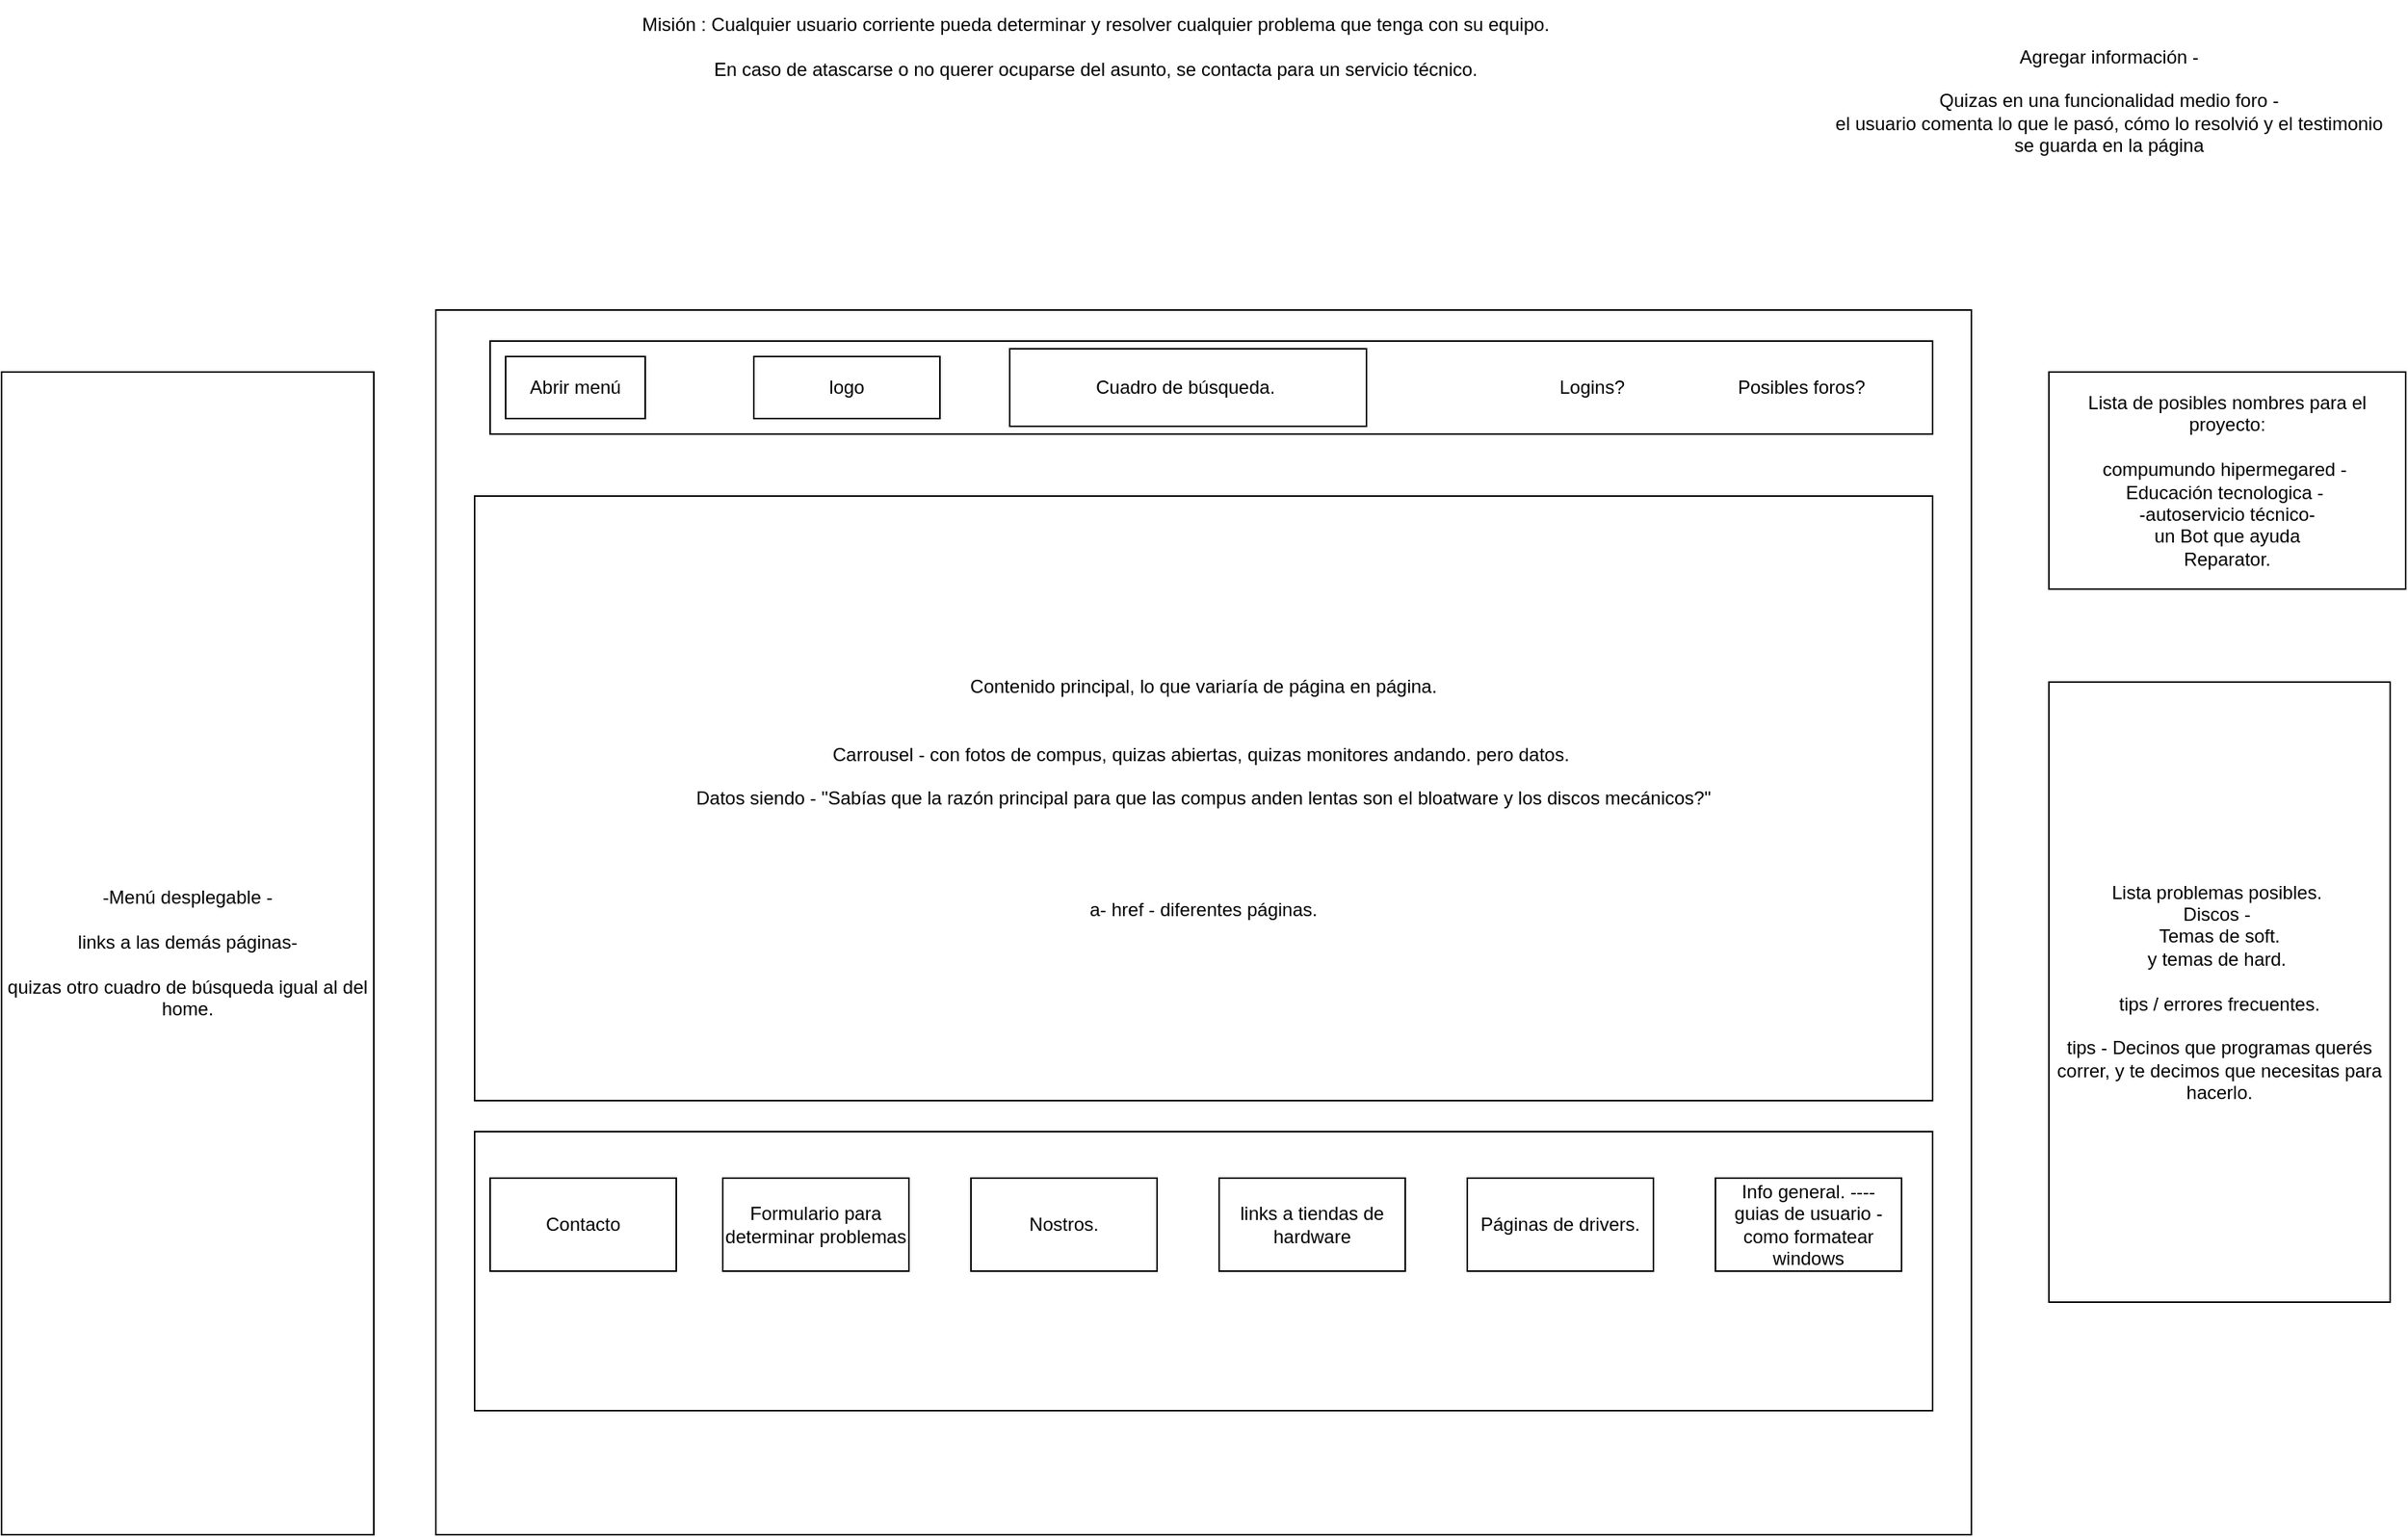 <mxfile version="20.3.6" type="device" pages="2"><diagram id="j_nV8y4OVrm839T7vFGk" name="HOME - INDEX "><mxGraphModel dx="1528" dy="705" grid="1" gridSize="10" guides="1" tooltips="1" connect="1" arrows="1" fold="1" page="1" pageScale="1" pageWidth="827" pageHeight="1169" math="0" shadow="0"><root><mxCell id="0"/><mxCell id="1" parent="0"/><mxCell id="rACbnx_ReYFYfseQ_rkR-1" value="" style="rounded=0;whiteSpace=wrap;html=1;" vertex="1" parent="1"><mxGeometry x="320" y="240" width="990" height="790" as="geometry"/></mxCell><mxCell id="rACbnx_ReYFYfseQ_rkR-2" value="" style="rounded=0;whiteSpace=wrap;html=1;" vertex="1" parent="1"><mxGeometry x="355" y="260" width="930" height="60" as="geometry"/></mxCell><mxCell id="rACbnx_ReYFYfseQ_rkR-3" value="Cuadro de búsqueda.&amp;nbsp;" style="rounded=0;whiteSpace=wrap;html=1;" vertex="1" parent="1"><mxGeometry x="690" y="265" width="230" height="50" as="geometry"/></mxCell><mxCell id="rACbnx_ReYFYfseQ_rkR-4" value="Contenido principal, lo que variaría de página en página.&lt;br&gt;&lt;br&gt;&lt;br&gt;Carrousel - con fotos de compus, quizas abiertas, quizas monitores andando. pero datos.&amp;nbsp;&lt;br&gt;&lt;br&gt;Datos siendo - &quot;Sabías que la razón principal para que las compus anden lentas son el bloatware y los discos mecánicos?&quot;&lt;br&gt;&lt;br&gt;&lt;br&gt;&lt;br&gt;&lt;br&gt;a- href - diferentes páginas." style="rounded=0;whiteSpace=wrap;html=1;" vertex="1" parent="1"><mxGeometry x="345" y="360" width="940" height="390" as="geometry"/></mxCell><mxCell id="rACbnx_ReYFYfseQ_rkR-5" value="Lista problemas posibles.&amp;nbsp;&lt;br&gt;&lt;div style=&quot;&quot;&gt;Discos -&amp;nbsp;&lt;/div&gt;&lt;div style=&quot;&quot;&gt;Temas de soft.&lt;/div&gt;&lt;div style=&quot;&quot;&gt;y temas de hard.&amp;nbsp;&lt;/div&gt;&lt;div style=&quot;&quot;&gt;&lt;br&gt;&lt;/div&gt;&lt;div style=&quot;&quot;&gt;tips / errores frecuentes.&lt;/div&gt;&lt;div style=&quot;&quot;&gt;&lt;br&gt;&lt;/div&gt;&lt;div style=&quot;&quot;&gt;tips - Decinos que programas querés correr, y te decimos que necesitas para hacerlo.&lt;/div&gt;" style="rounded=0;whiteSpace=wrap;html=1;" vertex="1" parent="1"><mxGeometry x="1360" y="480" width="220" height="400" as="geometry"/></mxCell><mxCell id="rACbnx_ReYFYfseQ_rkR-6" value="" style="rounded=0;whiteSpace=wrap;html=1;" vertex="1" parent="1"><mxGeometry x="345" y="770" width="940" height="180" as="geometry"/></mxCell><mxCell id="rACbnx_ReYFYfseQ_rkR-7" value="Contacto" style="rounded=0;whiteSpace=wrap;html=1;" vertex="1" parent="1"><mxGeometry x="355" y="800" width="120" height="60" as="geometry"/></mxCell><mxCell id="rACbnx_ReYFYfseQ_rkR-9" value="Formulario para determinar problemas" style="rounded=0;whiteSpace=wrap;html=1;" vertex="1" parent="1"><mxGeometry x="505" y="800" width="120" height="60" as="geometry"/></mxCell><mxCell id="rACbnx_ReYFYfseQ_rkR-10" value="Nostros." style="rounded=0;whiteSpace=wrap;html=1;" vertex="1" parent="1"><mxGeometry x="665" y="800" width="120" height="60" as="geometry"/></mxCell><mxCell id="rACbnx_ReYFYfseQ_rkR-11" value="links a tiendas de hardware" style="rounded=0;whiteSpace=wrap;html=1;" vertex="1" parent="1"><mxGeometry x="825" y="800" width="120" height="60" as="geometry"/></mxCell><mxCell id="rACbnx_ReYFYfseQ_rkR-12" value="Páginas de drivers." style="rounded=0;whiteSpace=wrap;html=1;" vertex="1" parent="1"><mxGeometry x="985" y="800" width="120" height="60" as="geometry"/></mxCell><mxCell id="rACbnx_ReYFYfseQ_rkR-13" value="Info general. ----&lt;br&gt;guias de usuario -&lt;br&gt;como formatear windows" style="rounded=0;whiteSpace=wrap;html=1;" vertex="1" parent="1"><mxGeometry x="1145" y="800" width="120" height="60" as="geometry"/></mxCell><mxCell id="rACbnx_ReYFYfseQ_rkR-14" value="Abrir menú" style="rounded=0;whiteSpace=wrap;html=1;" vertex="1" parent="1"><mxGeometry x="365" y="270" width="90" height="40" as="geometry"/></mxCell><mxCell id="rACbnx_ReYFYfseQ_rkR-15" value="logo" style="rounded=0;whiteSpace=wrap;html=1;" vertex="1" parent="1"><mxGeometry x="525" y="270" width="120" height="40" as="geometry"/></mxCell><mxCell id="rACbnx_ReYFYfseQ_rkR-16" value="Lista de posibles nombres para el proyecto:&lt;br&gt;&lt;br&gt;compumundo hipermegared -&amp;nbsp;&lt;br&gt;Educación tecnologica -&amp;nbsp;&lt;br&gt;-autoservicio técnico-&lt;br&gt;un Bot que ayuda&lt;br&gt;Reparator.&lt;br&gt;" style="rounded=0;whiteSpace=wrap;html=1;horizontal=1;" vertex="1" parent="1"><mxGeometry x="1360" y="280" width="230" height="140" as="geometry"/></mxCell><mxCell id="rACbnx_ReYFYfseQ_rkR-17" value="-Menú desplegable -&lt;br&gt;&lt;br&gt;links a las demás páginas-&lt;br&gt;&lt;br&gt;quizas otro cuadro de búsqueda igual al del home.&lt;br&gt;" style="rounded=0;whiteSpace=wrap;html=1;" vertex="1" parent="1"><mxGeometry x="40" y="280" width="240" height="750" as="geometry"/></mxCell><mxCell id="rACbnx_ReYFYfseQ_rkR-18" value="Misión : Cualquier usuario corriente pueda determinar y resolver cualquier problema que tenga con su equipo.&lt;br&gt;&lt;br&gt;En caso de atascarse o no querer ocuparse del asunto, se contacta para un servicio técnico." style="text;html=1;align=center;verticalAlign=middle;resizable=0;points=[];autosize=1;strokeColor=none;fillColor=none;" vertex="1" parent="1"><mxGeometry x="440" y="40" width="610" height="60" as="geometry"/></mxCell><mxCell id="rACbnx_ReYFYfseQ_rkR-19" value="Logins?" style="text;html=1;align=center;verticalAlign=middle;resizable=0;points=[];autosize=1;strokeColor=none;fillColor=none;" vertex="1" parent="1"><mxGeometry x="1030" y="275" width="70" height="30" as="geometry"/></mxCell><mxCell id="rACbnx_ReYFYfseQ_rkR-20" value="Posibles foros?" style="text;html=1;align=center;verticalAlign=middle;resizable=0;points=[];autosize=1;strokeColor=none;fillColor=none;" vertex="1" parent="1"><mxGeometry x="1145" y="275" width="110" height="30" as="geometry"/></mxCell><mxCell id="rACbnx_ReYFYfseQ_rkR-21" value="Agregar información -&amp;nbsp;&lt;br&gt;&lt;br&gt;Quizas en una funcionalidad medio foro -&amp;nbsp;&lt;br&gt;el usuario comenta lo que le pasó, cómo lo resolvió y el testimonio&amp;nbsp;&lt;br&gt;se guarda en la página&amp;nbsp;" style="text;html=1;align=center;verticalAlign=middle;resizable=0;points=[];autosize=1;strokeColor=none;fillColor=none;" vertex="1" parent="1"><mxGeometry x="1210" y="60" width="380" height="90" as="geometry"/></mxCell></root></mxGraphModel></diagram><diagram id="wgDL_zN5FAHgzefRPtq7" name="Ejemplos Formularios. "><mxGraphModel dx="1528" dy="705" grid="1" gridSize="10" guides="1" tooltips="1" connect="1" arrows="1" fold="1" page="1" pageScale="1" pageWidth="827" pageHeight="1169" math="0" shadow="0"><root><mxCell id="0"/><mxCell id="1" parent="0"/><mxCell id="x8ON10TFtPxeoVYmscYL-40" value="" style="rounded=0;whiteSpace=wrap;html=1;" vertex="1" parent="1"><mxGeometry x="40" y="40" width="680" height="970" as="geometry"/></mxCell><mxCell id="nkvjA-yiTGgDoaJBk-cD-2" value="esto reemplazaría en el modelo maquetado de la página principal, al bloque principal de contenido.&amp;nbsp;" style="text;html=1;align=center;verticalAlign=middle;resizable=0;points=[];autosize=1;strokeColor=none;fillColor=none;" vertex="1" parent="1"><mxGeometry x="40" y="10" width="550" height="30" as="geometry"/></mxCell><mxCell id="x8ON10TFtPxeoVYmscYL-1" value="Tomá este espacio para Describir tu problema&amp;nbsp;" style="rounded=0;whiteSpace=wrap;html=1;" vertex="1" parent="1"><mxGeometry x="80" y="820" width="590" height="30" as="geometry"/></mxCell><mxCell id="x8ON10TFtPxeoVYmscYL-2" value="Está Lenta.&amp;nbsp;" style="rounded=0;whiteSpace=wrap;html=1;" vertex="1" parent="1"><mxGeometry x="110" y="214" width="180" height="40" as="geometry"/></mxCell><mxCell id="x8ON10TFtPxeoVYmscYL-3" value="Tiene errores visuales" style="rounded=0;whiteSpace=wrap;html=1;" vertex="1" parent="1"><mxGeometry x="110" y="274" width="180" height="40" as="geometry"/></mxCell><mxCell id="x8ON10TFtPxeoVYmscYL-4" value="Da Pantallazo azul frecuentemente" style="rounded=0;whiteSpace=wrap;html=1;" vertex="1" parent="1"><mxGeometry x="110" y="334" width="180" height="40" as="geometry"/></mxCell><mxCell id="x8ON10TFtPxeoVYmscYL-5" value="Calienta" style="rounded=0;whiteSpace=wrap;html=1;" vertex="1" parent="1"><mxGeometry x="110" y="394" width="180" height="40" as="geometry"/></mxCell><mxCell id="x8ON10TFtPxeoVYmscYL-6" value="Se apaga de golpe" style="rounded=0;whiteSpace=wrap;html=1;" vertex="1" parent="1"><mxGeometry x="110" y="450" width="180" height="40" as="geometry"/></mxCell><mxCell id="x8ON10TFtPxeoVYmscYL-7" value="NO PRENDE" style="rounded=0;whiteSpace=wrap;html=1;" vertex="1" parent="1"><mxGeometry x="110" y="510" width="180" height="40" as="geometry"/></mxCell><mxCell id="x8ON10TFtPxeoVYmscYL-8" value="No da Imagen" style="rounded=0;whiteSpace=wrap;html=1;" vertex="1" parent="1"><mxGeometry x="110" y="570" width="180" height="40" as="geometry"/></mxCell><mxCell id="x8ON10TFtPxeoVYmscYL-10" value="&amp;nbsp;no tiene audio" style="rounded=0;whiteSpace=wrap;html=1;" vertex="1" parent="1"><mxGeometry x="110" y="630" width="180" height="40" as="geometry"/></mxCell><mxCell id="x8ON10TFtPxeoVYmscYL-14" value="" style="rounded=0;whiteSpace=wrap;html=1;" vertex="1" parent="1"><mxGeometry x="315" y="284" width="20" height="20" as="geometry"/></mxCell><mxCell id="x8ON10TFtPxeoVYmscYL-15" value="" style="rounded=0;whiteSpace=wrap;html=1;" vertex="1" parent="1"><mxGeometry x="315" y="344" width="20" height="20" as="geometry"/></mxCell><mxCell id="x8ON10TFtPxeoVYmscYL-16" value="" style="rounded=0;whiteSpace=wrap;html=1;" vertex="1" parent="1"><mxGeometry x="315" y="404" width="20" height="20" as="geometry"/></mxCell><mxCell id="x8ON10TFtPxeoVYmscYL-17" value="" style="rounded=0;whiteSpace=wrap;html=1;" vertex="1" parent="1"><mxGeometry x="315" y="460" width="20" height="20" as="geometry"/></mxCell><mxCell id="x8ON10TFtPxeoVYmscYL-18" value="" style="rounded=0;whiteSpace=wrap;html=1;" vertex="1" parent="1"><mxGeometry x="315" y="520" width="20" height="20" as="geometry"/></mxCell><mxCell id="x8ON10TFtPxeoVYmscYL-23" value="" style="rounded=0;whiteSpace=wrap;html=1;" vertex="1" parent="1"><mxGeometry x="315" y="224" width="20" height="20" as="geometry"/></mxCell><mxCell id="x8ON10TFtPxeoVYmscYL-24" value="" style="rounded=0;whiteSpace=wrap;html=1;" vertex="1" parent="1"><mxGeometry x="315" y="580" width="20" height="20" as="geometry"/></mxCell><mxCell id="x8ON10TFtPxeoVYmscYL-25" value="" style="rounded=0;whiteSpace=wrap;html=1;" vertex="1" parent="1"><mxGeometry x="315" y="640" width="20" height="20" as="geometry"/></mxCell><mxCell id="x8ON10TFtPxeoVYmscYL-27" value="Seleccione su Sistema Operativo" style="rounded=0;whiteSpace=wrap;html=1;" vertex="1" parent="1"><mxGeometry x="110" y="80" width="180" height="40" as="geometry"/></mxCell><mxCell id="x8ON10TFtPxeoVYmscYL-33" value="↨" style="rounded=0;whiteSpace=wrap;html=1;" vertex="1" parent="1"><mxGeometry x="290" y="80" width="30" height="40" as="geometry"/></mxCell><mxCell id="x8ON10TFtPxeoVYmscYL-34" value="Windows 10&amp;nbsp;" style="rounded=0;whiteSpace=wrap;html=1;" vertex="1" parent="1"><mxGeometry x="110" y="120" width="180" height="20" as="geometry"/></mxCell><mxCell id="x8ON10TFtPxeoVYmscYL-35" value="Windows 7" style="rounded=0;whiteSpace=wrap;html=1;" vertex="1" parent="1"><mxGeometry x="110" y="140" width="180" height="20" as="geometry"/></mxCell><mxCell id="x8ON10TFtPxeoVYmscYL-36" value="Linux -&amp;nbsp;" style="rounded=0;whiteSpace=wrap;html=1;" vertex="1" parent="1"><mxGeometry x="110" y="160" width="180" height="20" as="geometry"/></mxCell><mxCell id="x8ON10TFtPxeoVYmscYL-37" value="IOS&amp;nbsp;" style="rounded=0;whiteSpace=wrap;html=1;" vertex="1" parent="1"><mxGeometry x="110" y="180" width="180" height="20" as="geometry"/></mxCell><mxCell id="x8ON10TFtPxeoVYmscYL-38" value="?" style="text;html=1;align=center;verticalAlign=middle;resizable=0;points=[];autosize=1;strokeColor=none;fillColor=none;" vertex="1" parent="1"><mxGeometry x="240" y="175" width="30" height="30" as="geometry"/></mxCell><mxCell id="x8ON10TFtPxeoVYmscYL-39" value="?" style="text;html=1;align=center;verticalAlign=middle;resizable=0;points=[];autosize=1;strokeColor=none;fillColor=none;" vertex="1" parent="1"><mxGeometry x="240" y="155" width="30" height="30" as="geometry"/></mxCell><mxCell id="x8ON10TFtPxeoVYmscYL-41" value="a definir" style="rounded=0;whiteSpace=wrap;html=1;" vertex="1" parent="1"><mxGeometry x="390" y="214" width="180" height="40" as="geometry"/></mxCell><mxCell id="x8ON10TFtPxeoVYmscYL-42" value="" style="rounded=0;whiteSpace=wrap;html=1;" vertex="1" parent="1"><mxGeometry x="595" y="224" width="20" height="20" as="geometry"/></mxCell><mxCell id="x8ON10TFtPxeoVYmscYL-43" value="a definir" style="rounded=0;whiteSpace=wrap;html=1;" vertex="1" parent="1"><mxGeometry x="390" y="274" width="180" height="40" as="geometry"/></mxCell><mxCell id="x8ON10TFtPxeoVYmscYL-44" value="" style="rounded=0;whiteSpace=wrap;html=1;" vertex="1" parent="1"><mxGeometry x="595" y="284" width="20" height="20" as="geometry"/></mxCell><mxCell id="x8ON10TFtPxeoVYmscYL-45" value="a definir" style="rounded=0;whiteSpace=wrap;html=1;" vertex="1" parent="1"><mxGeometry x="390" y="334" width="180" height="40" as="geometry"/></mxCell><mxCell id="x8ON10TFtPxeoVYmscYL-46" value="" style="rounded=0;whiteSpace=wrap;html=1;" vertex="1" parent="1"><mxGeometry x="595" y="344" width="20" height="20" as="geometry"/></mxCell><mxCell id="x8ON10TFtPxeoVYmscYL-47" value="a definir" style="rounded=0;whiteSpace=wrap;html=1;" vertex="1" parent="1"><mxGeometry x="390" y="394" width="180" height="40" as="geometry"/></mxCell><mxCell id="x8ON10TFtPxeoVYmscYL-48" value="" style="rounded=0;whiteSpace=wrap;html=1;" vertex="1" parent="1"><mxGeometry x="595" y="404" width="20" height="20" as="geometry"/></mxCell><mxCell id="x8ON10TFtPxeoVYmscYL-50" value="a definir" style="rounded=0;whiteSpace=wrap;html=1;" vertex="1" parent="1"><mxGeometry x="390" y="450" width="180" height="40" as="geometry"/></mxCell><mxCell id="x8ON10TFtPxeoVYmscYL-51" value="" style="rounded=0;whiteSpace=wrap;html=1;" vertex="1" parent="1"><mxGeometry x="595" y="460" width="20" height="20" as="geometry"/></mxCell><mxCell id="x8ON10TFtPxeoVYmscYL-52" value="a definir" style="rounded=0;whiteSpace=wrap;html=1;" vertex="1" parent="1"><mxGeometry x="390" y="510" width="180" height="40" as="geometry"/></mxCell><mxCell id="x8ON10TFtPxeoVYmscYL-53" value="" style="rounded=0;whiteSpace=wrap;html=1;" vertex="1" parent="1"><mxGeometry x="595" y="520" width="20" height="20" as="geometry"/></mxCell><mxCell id="x8ON10TFtPxeoVYmscYL-54" value="a definir" style="rounded=0;whiteSpace=wrap;html=1;" vertex="1" parent="1"><mxGeometry x="390" y="570" width="180" height="40" as="geometry"/></mxCell><mxCell id="x8ON10TFtPxeoVYmscYL-55" value="" style="rounded=0;whiteSpace=wrap;html=1;" vertex="1" parent="1"><mxGeometry x="595" y="580" width="20" height="20" as="geometry"/></mxCell><mxCell id="x8ON10TFtPxeoVYmscYL-56" value="a definir" style="rounded=0;whiteSpace=wrap;html=1;" vertex="1" parent="1"><mxGeometry x="390" y="630" width="180" height="40" as="geometry"/></mxCell><mxCell id="x8ON10TFtPxeoVYmscYL-57" value="" style="rounded=0;whiteSpace=wrap;html=1;" vertex="1" parent="1"><mxGeometry x="595" y="640" width="20" height="20" as="geometry"/></mxCell><mxCell id="x8ON10TFtPxeoVYmscYL-58" value="" style="rounded=0;whiteSpace=wrap;html=1;" vertex="1" parent="1"><mxGeometry x="80" y="850" width="590" height="80" as="geometry"/></mxCell><mxCell id="8IiNKnla_LstBczhi2SW-1" value="" style="rounded=0;whiteSpace=wrap;html=1;" vertex="1" parent="1"><mxGeometry x="820" y="40" width="680" height="970" as="geometry"/></mxCell><mxCell id="8IiNKnla_LstBczhi2SW-2" value="esto reemplazaría en el modelo maquetado de la página principal, al bloque principal de contenido.&amp;nbsp;" style="text;html=1;align=center;verticalAlign=middle;resizable=0;points=[];autosize=1;strokeColor=none;fillColor=none;" vertex="1" parent="1"><mxGeometry x="827" y="10" width="550" height="30" as="geometry"/></mxCell><mxCell id="8IiNKnla_LstBczhi2SW-3" value="Tomá este espacio para Describir tu problema&amp;nbsp;" style="rounded=0;whiteSpace=wrap;html=1;" vertex="1" parent="1"><mxGeometry x="860" y="710" width="590" height="30" as="geometry"/></mxCell><mxCell id="8IiNKnla_LstBczhi2SW-4" value="Está Lenta.&amp;nbsp;" style="rounded=0;whiteSpace=wrap;html=1;" vertex="1" parent="1"><mxGeometry x="890" y="214" width="180" height="40" as="geometry"/></mxCell><mxCell id="8IiNKnla_LstBczhi2SW-5" value="Tiene errores visuales" style="rounded=0;whiteSpace=wrap;html=1;" vertex="1" parent="1"><mxGeometry x="890" y="274" width="180" height="40" as="geometry"/></mxCell><mxCell id="8IiNKnla_LstBczhi2SW-6" value="Da Pantallazo azul frecuentemente" style="rounded=0;whiteSpace=wrap;html=1;" vertex="1" parent="1"><mxGeometry x="890" y="334" width="180" height="40" as="geometry"/></mxCell><mxCell id="8IiNKnla_LstBczhi2SW-7" value="Calienta" style="rounded=0;whiteSpace=wrap;html=1;" vertex="1" parent="1"><mxGeometry x="890" y="394" width="180" height="40" as="geometry"/></mxCell><mxCell id="8IiNKnla_LstBczhi2SW-8" value="Se apaga de golpe" style="rounded=0;whiteSpace=wrap;html=1;" vertex="1" parent="1"><mxGeometry x="890" y="450" width="180" height="40" as="geometry"/></mxCell><mxCell id="8IiNKnla_LstBczhi2SW-9" value="NO PRENDE" style="rounded=0;whiteSpace=wrap;html=1;" vertex="1" parent="1"><mxGeometry x="890" y="510" width="180" height="40" as="geometry"/></mxCell><mxCell id="8IiNKnla_LstBczhi2SW-10" value="No da Imagen" style="rounded=0;whiteSpace=wrap;html=1;" vertex="1" parent="1"><mxGeometry x="890" y="570" width="180" height="40" as="geometry"/></mxCell><mxCell id="8IiNKnla_LstBczhi2SW-11" value="&amp;nbsp;no tiene audio" style="rounded=0;whiteSpace=wrap;html=1;" vertex="1" parent="1"><mxGeometry x="890" y="630" width="180" height="40" as="geometry"/></mxCell><mxCell id="8IiNKnla_LstBczhi2SW-12" value="" style="rounded=0;whiteSpace=wrap;html=1;" vertex="1" parent="1"><mxGeometry x="1095" y="284" width="20" height="20" as="geometry"/></mxCell><mxCell id="8IiNKnla_LstBczhi2SW-13" value="" style="rounded=0;whiteSpace=wrap;html=1;" vertex="1" parent="1"><mxGeometry x="1095" y="344" width="20" height="20" as="geometry"/></mxCell><mxCell id="8IiNKnla_LstBczhi2SW-14" value="" style="rounded=0;whiteSpace=wrap;html=1;" vertex="1" parent="1"><mxGeometry x="1095" y="404" width="20" height="20" as="geometry"/></mxCell><mxCell id="8IiNKnla_LstBczhi2SW-15" value="" style="rounded=0;whiteSpace=wrap;html=1;" vertex="1" parent="1"><mxGeometry x="1095" y="460" width="20" height="20" as="geometry"/></mxCell><mxCell id="8IiNKnla_LstBczhi2SW-16" value="" style="rounded=0;whiteSpace=wrap;html=1;" vertex="1" parent="1"><mxGeometry x="1095" y="520" width="20" height="20" as="geometry"/></mxCell><mxCell id="8IiNKnla_LstBczhi2SW-17" value="" style="rounded=0;whiteSpace=wrap;html=1;" vertex="1" parent="1"><mxGeometry x="1095" y="224" width="20" height="20" as="geometry"/></mxCell><mxCell id="8IiNKnla_LstBczhi2SW-18" value="" style="rounded=0;whiteSpace=wrap;html=1;" vertex="1" parent="1"><mxGeometry x="1095" y="580" width="20" height="20" as="geometry"/></mxCell><mxCell id="8IiNKnla_LstBczhi2SW-19" value="" style="rounded=0;whiteSpace=wrap;html=1;" vertex="1" parent="1"><mxGeometry x="1095" y="640" width="20" height="20" as="geometry"/></mxCell><mxCell id="8IiNKnla_LstBczhi2SW-20" value="Seleccione su Sistema Operativo" style="rounded=0;whiteSpace=wrap;html=1;" vertex="1" parent="1"><mxGeometry x="890" y="80" width="180" height="40" as="geometry"/></mxCell><mxCell id="8IiNKnla_LstBczhi2SW-21" value="↨" style="rounded=0;whiteSpace=wrap;html=1;" vertex="1" parent="1"><mxGeometry x="1070" y="80" width="30" height="40" as="geometry"/></mxCell><mxCell id="8IiNKnla_LstBczhi2SW-22" value="Windows 10&amp;nbsp;" style="rounded=0;whiteSpace=wrap;html=1;" vertex="1" parent="1"><mxGeometry x="890" y="120" width="180" height="20" as="geometry"/></mxCell><mxCell id="8IiNKnla_LstBczhi2SW-23" value="Windows 7" style="rounded=0;whiteSpace=wrap;html=1;" vertex="1" parent="1"><mxGeometry x="890" y="140" width="180" height="20" as="geometry"/></mxCell><mxCell id="8IiNKnla_LstBczhi2SW-24" value="Linux -&amp;nbsp;" style="rounded=0;whiteSpace=wrap;html=1;" vertex="1" parent="1"><mxGeometry x="890" y="160" width="180" height="20" as="geometry"/></mxCell><mxCell id="8IiNKnla_LstBczhi2SW-25" value="IOS&amp;nbsp;" style="rounded=0;whiteSpace=wrap;html=1;" vertex="1" parent="1"><mxGeometry x="890" y="180" width="180" height="20" as="geometry"/></mxCell><mxCell id="8IiNKnla_LstBczhi2SW-26" value="?" style="text;html=1;align=center;verticalAlign=middle;resizable=0;points=[];autosize=1;strokeColor=none;fillColor=none;" vertex="1" parent="1"><mxGeometry x="1020" y="175" width="30" height="30" as="geometry"/></mxCell><mxCell id="8IiNKnla_LstBczhi2SW-27" value="?" style="text;html=1;align=center;verticalAlign=middle;resizable=0;points=[];autosize=1;strokeColor=none;fillColor=none;" vertex="1" parent="1"><mxGeometry x="1020" y="155" width="30" height="30" as="geometry"/></mxCell><mxCell id="8IiNKnla_LstBczhi2SW-28" value="a definir" style="rounded=0;whiteSpace=wrap;html=1;" vertex="1" parent="1"><mxGeometry x="1170" y="214" width="180" height="40" as="geometry"/></mxCell><mxCell id="8IiNKnla_LstBczhi2SW-29" value="" style="rounded=0;whiteSpace=wrap;html=1;" vertex="1" parent="1"><mxGeometry x="1375" y="224" width="20" height="20" as="geometry"/></mxCell><mxCell id="8IiNKnla_LstBczhi2SW-30" value="a definir" style="rounded=0;whiteSpace=wrap;html=1;" vertex="1" parent="1"><mxGeometry x="1170" y="274" width="180" height="40" as="geometry"/></mxCell><mxCell id="8IiNKnla_LstBczhi2SW-31" value="" style="rounded=0;whiteSpace=wrap;html=1;" vertex="1" parent="1"><mxGeometry x="1375" y="284" width="20" height="20" as="geometry"/></mxCell><mxCell id="8IiNKnla_LstBczhi2SW-32" value="a definir" style="rounded=0;whiteSpace=wrap;html=1;" vertex="1" parent="1"><mxGeometry x="1170" y="334" width="180" height="40" as="geometry"/></mxCell><mxCell id="8IiNKnla_LstBczhi2SW-33" value="" style="rounded=0;whiteSpace=wrap;html=1;" vertex="1" parent="1"><mxGeometry x="1375" y="344" width="20" height="20" as="geometry"/></mxCell><mxCell id="8IiNKnla_LstBczhi2SW-34" value="a definir" style="rounded=0;whiteSpace=wrap;html=1;" vertex="1" parent="1"><mxGeometry x="1170" y="394" width="180" height="40" as="geometry"/></mxCell><mxCell id="8IiNKnla_LstBczhi2SW-35" value="" style="rounded=0;whiteSpace=wrap;html=1;" vertex="1" parent="1"><mxGeometry x="1375" y="404" width="20" height="20" as="geometry"/></mxCell><mxCell id="8IiNKnla_LstBczhi2SW-36" value="a definir" style="rounded=0;whiteSpace=wrap;html=1;" vertex="1" parent="1"><mxGeometry x="1170" y="450" width="180" height="40" as="geometry"/></mxCell><mxCell id="8IiNKnla_LstBczhi2SW-37" value="" style="rounded=0;whiteSpace=wrap;html=1;" vertex="1" parent="1"><mxGeometry x="1375" y="460" width="20" height="20" as="geometry"/></mxCell><mxCell id="8IiNKnla_LstBczhi2SW-38" value="a definir" style="rounded=0;whiteSpace=wrap;html=1;" vertex="1" parent="1"><mxGeometry x="1170" y="510" width="180" height="40" as="geometry"/></mxCell><mxCell id="8IiNKnla_LstBczhi2SW-39" value="" style="rounded=0;whiteSpace=wrap;html=1;" vertex="1" parent="1"><mxGeometry x="1375" y="520" width="20" height="20" as="geometry"/></mxCell><mxCell id="8IiNKnla_LstBczhi2SW-40" value="a definir" style="rounded=0;whiteSpace=wrap;html=1;" vertex="1" parent="1"><mxGeometry x="1170" y="570" width="180" height="40" as="geometry"/></mxCell><mxCell id="8IiNKnla_LstBczhi2SW-41" value="" style="rounded=0;whiteSpace=wrap;html=1;" vertex="1" parent="1"><mxGeometry x="1375" y="580" width="20" height="20" as="geometry"/></mxCell><mxCell id="8IiNKnla_LstBczhi2SW-42" value="a definir" style="rounded=0;whiteSpace=wrap;html=1;" vertex="1" parent="1"><mxGeometry x="1170" y="630" width="180" height="40" as="geometry"/></mxCell><mxCell id="8IiNKnla_LstBczhi2SW-43" value="" style="rounded=0;whiteSpace=wrap;html=1;" vertex="1" parent="1"><mxGeometry x="1375" y="640" width="20" height="20" as="geometry"/></mxCell><mxCell id="8IiNKnla_LstBczhi2SW-44" value="lo uso para describir como funcionaría el formulario:&lt;br&gt;&lt;br&gt;a medida que va chequeando podría --&lt;br&gt;&lt;br&gt;por cada item tildado, tirar una linea de texto&amp;nbsp; de max 150 chars-&amp;nbsp; dando a entender posibles origenes del problema - ya sea con el evento de que el mouse pasa por arriba del controlador, o tirarlo en un cuadro extra de POSIBLES CAUSAS DE LOS PROBLEMAS -&amp;nbsp;&lt;br&gt;&lt;br&gt;EJ -&amp;nbsp;&lt;br&gt;ESTÁ LENTA&amp;nbsp; | ! | - los problemas de lentitud se refieren en general a discos dañados, o instalaciones cargadas de basuras temporales.&amp;nbsp;" style="rounded=0;whiteSpace=wrap;html=1;" vertex="1" parent="1"><mxGeometry x="860" y="740" width="590" height="190" as="geometry"/></mxCell><mxCell id="8IiNKnla_LstBczhi2SW-45" value="Enviar" style="rounded=0;whiteSpace=wrap;html=1;" vertex="1" parent="1"><mxGeometry x="290" y="940" width="120" height="60" as="geometry"/></mxCell><mxCell id="8IiNKnla_LstBczhi2SW-47" value="guardar / Crear cuenta." style="rounded=0;whiteSpace=wrap;html=1;" vertex="1" parent="1"><mxGeometry x="1654" y="650" width="590" height="30" as="geometry"/></mxCell><mxCell id="8IiNKnla_LstBczhi2SW-48" value="Nombre" style="rounded=0;whiteSpace=wrap;html=1;" vertex="1" parent="1"><mxGeometry x="1690" y="214" width="180" height="40" as="geometry"/></mxCell><mxCell id="8IiNKnla_LstBczhi2SW-49" value="nro teléfono?&lt;span style=&quot;white-space: pre;&quot;&gt;&#9;&lt;/span&gt;" style="rounded=0;whiteSpace=wrap;html=1;" vertex="1" parent="1"><mxGeometry x="1690" y="274" width="180" height="40" as="geometry"/></mxCell><mxCell id="8IiNKnla_LstBczhi2SW-50" value="Contraseña" style="rounded=0;whiteSpace=wrap;html=1;" vertex="1" parent="1"><mxGeometry x="1690" y="334" width="180" height="40" as="geometry"/></mxCell><mxCell id="8IiNKnla_LstBczhi2SW-52" value="CPU" style="rounded=0;whiteSpace=wrap;html=1;" vertex="1" parent="1"><mxGeometry x="1690" y="450" width="180" height="40" as="geometry"/></mxCell><mxCell id="8IiNKnla_LstBczhi2SW-53" value="Memoria&amp;nbsp;" style="rounded=0;whiteSpace=wrap;html=1;" vertex="1" parent="1"><mxGeometry x="1690" y="510" width="180" height="40" as="geometry"/></mxCell><mxCell id="8IiNKnla_LstBczhi2SW-54" value="Almacenamiento" style="rounded=0;whiteSpace=wrap;html=1;" vertex="1" parent="1"><mxGeometry x="1690" y="570" width="180" height="40" as="geometry"/></mxCell><mxCell id="8IiNKnla_LstBczhi2SW-56" value="" style="rounded=0;whiteSpace=wrap;html=1;" vertex="1" parent="1"><mxGeometry x="1895" y="284" width="20" height="20" as="geometry"/></mxCell><mxCell id="8IiNKnla_LstBczhi2SW-57" value="" style="rounded=0;whiteSpace=wrap;html=1;" vertex="1" parent="1"><mxGeometry x="1895" y="344" width="20" height="20" as="geometry"/></mxCell><mxCell id="8IiNKnla_LstBczhi2SW-59" value="" style="rounded=0;whiteSpace=wrap;html=1;" vertex="1" parent="1"><mxGeometry x="1895" y="460" width="20" height="20" as="geometry"/></mxCell><mxCell id="8IiNKnla_LstBczhi2SW-60" value="" style="rounded=0;whiteSpace=wrap;html=1;" vertex="1" parent="1"><mxGeometry x="1895" y="520" width="20" height="20" as="geometry"/></mxCell><mxCell id="8IiNKnla_LstBczhi2SW-61" value="" style="rounded=0;whiteSpace=wrap;html=1;" vertex="1" parent="1"><mxGeometry x="1895" y="224" width="20" height="20" as="geometry"/></mxCell><mxCell id="8IiNKnla_LstBczhi2SW-62" value="" style="rounded=0;whiteSpace=wrap;html=1;" vertex="1" parent="1"><mxGeometry x="1895" y="580" width="20" height="20" as="geometry"/></mxCell><mxCell id="8IiNKnla_LstBczhi2SW-72" value="Apellido&lt;br&gt;" style="rounded=0;whiteSpace=wrap;html=1;" vertex="1" parent="1"><mxGeometry x="1970" y="214" width="180" height="40" as="geometry"/></mxCell><mxCell id="8IiNKnla_LstBczhi2SW-73" value="" style="rounded=0;whiteSpace=wrap;html=1;" vertex="1" parent="1"><mxGeometry x="2175" y="224" width="20" height="20" as="geometry"/></mxCell><mxCell id="8IiNKnla_LstBczhi2SW-74" value="Mail" style="rounded=0;whiteSpace=wrap;html=1;" vertex="1" parent="1"><mxGeometry x="1970" y="274" width="180" height="40" as="geometry"/></mxCell><mxCell id="8IiNKnla_LstBczhi2SW-75" value="" style="rounded=0;whiteSpace=wrap;html=1;" vertex="1" parent="1"><mxGeometry x="2175" y="284" width="20" height="20" as="geometry"/></mxCell><mxCell id="8IiNKnla_LstBczhi2SW-76" value="Confirmar contraseña" style="rounded=0;whiteSpace=wrap;html=1;" vertex="1" parent="1"><mxGeometry x="1970" y="334" width="180" height="40" as="geometry"/></mxCell><mxCell id="8IiNKnla_LstBczhi2SW-77" value="" style="rounded=0;whiteSpace=wrap;html=1;" vertex="1" parent="1"><mxGeometry x="2175" y="344" width="20" height="20" as="geometry"/></mxCell><mxCell id="8IiNKnla_LstBczhi2SW-80" value="Placa madre" style="rounded=0;whiteSpace=wrap;html=1;" vertex="1" parent="1"><mxGeometry x="1970" y="450" width="180" height="40" as="geometry"/></mxCell><mxCell id="8IiNKnla_LstBczhi2SW-81" value="" style="rounded=0;whiteSpace=wrap;html=1;" vertex="1" parent="1"><mxGeometry x="2175" y="460" width="20" height="20" as="geometry"/></mxCell><mxCell id="8IiNKnla_LstBczhi2SW-82" value="PLACA DE VIDEO&amp;nbsp;" style="rounded=0;whiteSpace=wrap;html=1;" vertex="1" parent="1"><mxGeometry x="1970" y="510" width="180" height="40" as="geometry"/></mxCell><mxCell id="8IiNKnla_LstBczhi2SW-83" value="" style="rounded=0;whiteSpace=wrap;html=1;" vertex="1" parent="1"><mxGeometry x="2175" y="520" width="20" height="20" as="geometry"/></mxCell><mxCell id="8IiNKnla_LstBczhi2SW-84" value="fuente alimentacion" style="rounded=0;whiteSpace=wrap;html=1;" vertex="1" parent="1"><mxGeometry x="1970" y="570" width="180" height="40" as="geometry"/></mxCell><mxCell id="8IiNKnla_LstBczhi2SW-85" value="" style="rounded=0;whiteSpace=wrap;html=1;" vertex="1" parent="1"><mxGeometry x="2175" y="580" width="20" height="20" as="geometry"/></mxCell><mxCell id="8IiNKnla_LstBczhi2SW-88" value="esto lo pienso como funcionalidades de foro, que obviamente por ahora no hacen falta ni tener en cuenta, pero darle la opcion a los usuarios de crear cuenta nunca está de más.&amp;nbsp; - pero bueno,&lt;br&gt;&lt;br&gt;" style="rounded=0;whiteSpace=wrap;html=1;" vertex="1" parent="1"><mxGeometry x="1660" y="740" width="590" height="190" as="geometry"/></mxCell><mxCell id="6Syi2mv5zOhizXICq0cR-2" value="" style="shape=umlDestroy;whiteSpace=wrap;html=1;strokeWidth=3;strokeColor=default;" vertex="1" parent="1"><mxGeometry x="1095" y="224" width="20" height="21" as="geometry"/></mxCell><mxCell id="6Syi2mv5zOhizXICq0cR-5" style="edgeStyle=orthogonalEdgeStyle;rounded=0;orthogonalLoop=1;jettySize=auto;html=1;exitX=0.5;exitY=1;exitDx=0;exitDy=0;" edge="1" parent="1"><mxGeometry relative="1" as="geometry"><mxPoint x="315" y="732.5" as="sourcePoint"/><mxPoint x="315" y="732.5" as="targetPoint"/></mxGeometry></mxCell><mxCell id="6Syi2mv5zOhizXICq0cR-9" value="" style="rounded=0;whiteSpace=wrap;html=1;" vertex="1" parent="1"><mxGeometry x="60" y="1070" width="340" height="115" as="geometry"/></mxCell><mxCell id="6Syi2mv5zOhizXICq0cR-10" value="Nombre" style="rounded=0;whiteSpace=wrap;html=1;" vertex="1" parent="1"><mxGeometry x="80" y="1087.5" width="130" height="17.5" as="geometry"/></mxCell><mxCell id="6Syi2mv5zOhizXICq0cR-11" value="Apellido" style="rounded=0;whiteSpace=wrap;html=1;" vertex="1" parent="1"><mxGeometry x="240" y="1087.5" width="130" height="20" as="geometry"/></mxCell><mxCell id="6Syi2mv5zOhizXICq0cR-12" value="Mail" style="rounded=0;whiteSpace=wrap;html=1;" vertex="1" parent="1"><mxGeometry x="80" y="1125" width="290" height="20" as="geometry"/></mxCell><mxCell id="6Syi2mv5zOhizXICq0cR-13" value="Nro teléfono" style="rounded=0;whiteSpace=wrap;html=1;" vertex="1" parent="1"><mxGeometry x="80" y="1155" width="290" height="20" as="geometry"/></mxCell><mxCell id="6Syi2mv5zOhizXICq0cR-16" style="edgeStyle=orthogonalEdgeStyle;rounded=0;orthogonalLoop=1;jettySize=auto;html=1;exitX=0;exitY=0.5;exitDx=0;exitDy=0;entryX=1.009;entryY=0.443;entryDx=0;entryDy=0;entryPerimeter=0;" edge="1" parent="1" source="6Syi2mv5zOhizXICq0cR-15" target="6Syi2mv5zOhizXICq0cR-9"><mxGeometry relative="1" as="geometry"/></mxCell><mxCell id="6Syi2mv5zOhizXICq0cR-15" value="&lt;span style=&quot;&quot;&gt;Pop up al momento de dar enviar?&lt;/span&gt;&lt;br style=&quot;&quot;&gt;&lt;br style=&quot;&quot;&gt;&lt;span style=&quot;&quot;&gt;o dentro de la página&lt;/span&gt;&lt;br style=&quot;&quot;&gt;&lt;br style=&quot;&quot;&gt;&lt;span style=&quot;&quot;&gt;O usar un login?&amp;nbsp;&lt;/span&gt;&lt;br style=&quot;&quot;&gt;&lt;span style=&quot;&quot;&gt;A definir...&lt;/span&gt;" style="rounded=0;whiteSpace=wrap;html=1;" vertex="1" parent="1"><mxGeometry x="475" y="1070" width="265" height="110" as="geometry"/></mxCell><mxCell id="6Syi2mv5zOhizXICq0cR-18" value="¿¿¿Formulario creación de cuenta????" style="rounded=0;whiteSpace=wrap;html=1;" vertex="1" parent="1"><mxGeometry x="1680" y="160" width="520" height="40" as="geometry"/></mxCell><mxCell id="6Syi2mv5zOhizXICq0cR-19" value="Datos pc. - a completar por quien sepa." style="rounded=0;whiteSpace=wrap;html=1;" vertex="1" parent="1"><mxGeometry x="1690" y="401" width="510" height="36" as="geometry"/></mxCell></root></mxGraphModel></diagram></mxfile>
